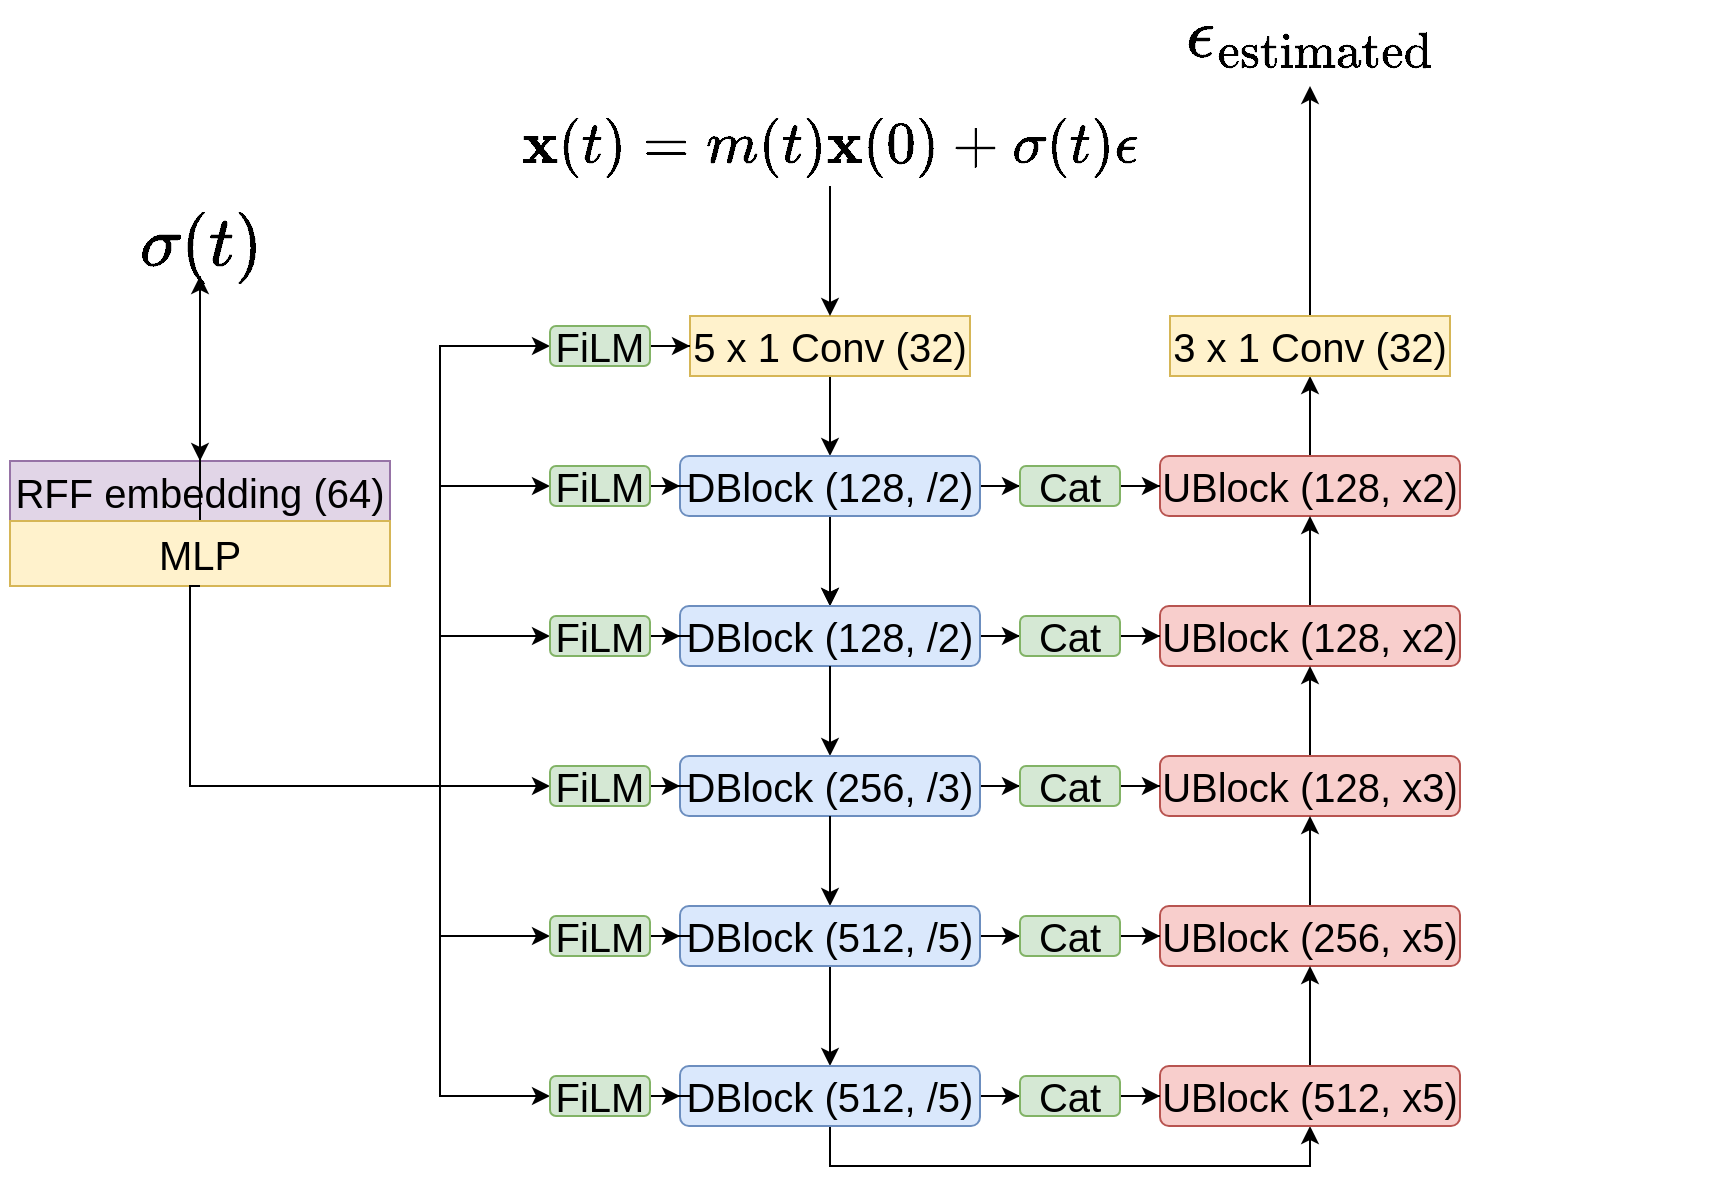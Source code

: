 <mxfile version="14.6.3" type="github">
  <diagram id="C5RBs43oDa-KdzZeNtuy" name="Page-1">
    <mxGraphModel dx="1577" dy="952" grid="1" gridSize="10" guides="1" tooltips="1" connect="1" arrows="1" fold="1" page="1" pageScale="1" pageWidth="827" pageHeight="1169" math="1" shadow="0">
      <root>
        <mxCell id="WIyWlLk6GJQsqaUBKTNV-0" />
        <mxCell id="WIyWlLk6GJQsqaUBKTNV-1" parent="WIyWlLk6GJQsqaUBKTNV-0" />
        <mxCell id="sPDVBLaamCeaX5s3TwPM-6" value="" style="edgeStyle=orthogonalEdgeStyle;rounded=0;orthogonalLoop=1;jettySize=auto;html=1;fontSize=20;" parent="WIyWlLk6GJQsqaUBKTNV-1" source="sPDVBLaamCeaX5s3TwPM-2" target="sPDVBLaamCeaX5s3TwPM-4" edge="1">
          <mxGeometry relative="1" as="geometry" />
        </mxCell>
        <mxCell id="sPDVBLaamCeaX5s3TwPM-2" value="5 x 1 Conv (32)" style="whiteSpace=wrap;html=1;fillColor=#fff2cc;strokeColor=#d6b656;fontSize=20;" parent="WIyWlLk6GJQsqaUBKTNV-1" vertex="1">
          <mxGeometry x="345" y="665" width="140" height="30" as="geometry" />
        </mxCell>
        <mxCell id="sPDVBLaamCeaX5s3TwPM-9" value="" style="edgeStyle=orthogonalEdgeStyle;rounded=0;orthogonalLoop=1;jettySize=auto;html=1;fontSize=20;" parent="WIyWlLk6GJQsqaUBKTNV-1" source="sPDVBLaamCeaX5s3TwPM-4" target="sPDVBLaamCeaX5s3TwPM-8" edge="1">
          <mxGeometry relative="1" as="geometry" />
        </mxCell>
        <mxCell id="sPDVBLaamCeaX5s3TwPM-10" value="" style="edgeStyle=orthogonalEdgeStyle;rounded=0;orthogonalLoop=1;jettySize=auto;html=1;fontSize=20;" parent="WIyWlLk6GJQsqaUBKTNV-1" source="sPDVBLaamCeaX5s3TwPM-4" target="sPDVBLaamCeaX5s3TwPM-8" edge="1">
          <mxGeometry relative="1" as="geometry" />
        </mxCell>
        <mxCell id="sPDVBLaamCeaX5s3TwPM-82" style="edgeStyle=orthogonalEdgeStyle;rounded=0;orthogonalLoop=1;jettySize=auto;html=1;entryX=0;entryY=0.5;entryDx=0;entryDy=0;fontSize=20;" parent="WIyWlLk6GJQsqaUBKTNV-1" source="sPDVBLaamCeaX5s3TwPM-4" target="sPDVBLaamCeaX5s3TwPM-75" edge="1">
          <mxGeometry relative="1" as="geometry" />
        </mxCell>
        <mxCell id="sPDVBLaamCeaX5s3TwPM-4" value="DBlock (128, /2)" style="rounded=1;whiteSpace=wrap;html=1;fillColor=#dae8fc;strokeColor=#6c8ebf;fontSize=20;" parent="WIyWlLk6GJQsqaUBKTNV-1" vertex="1">
          <mxGeometry x="340" y="735" width="150" height="30" as="geometry" />
        </mxCell>
        <mxCell id="sPDVBLaamCeaX5s3TwPM-80" style="edgeStyle=orthogonalEdgeStyle;rounded=0;orthogonalLoop=1;jettySize=auto;html=1;entryX=0;entryY=0.5;entryDx=0;entryDy=0;fontSize=20;" parent="WIyWlLk6GJQsqaUBKTNV-1" source="sPDVBLaamCeaX5s3TwPM-8" target="sPDVBLaamCeaX5s3TwPM-74" edge="1">
          <mxGeometry relative="1" as="geometry" />
        </mxCell>
        <mxCell id="sPDVBLaamCeaX5s3TwPM-8" value="DBlock (128, /2)" style="rounded=1;whiteSpace=wrap;html=1;fillColor=#dae8fc;strokeColor=#6c8ebf;fontSize=20;" parent="WIyWlLk6GJQsqaUBKTNV-1" vertex="1">
          <mxGeometry x="340" y="810" width="150" height="30" as="geometry" />
        </mxCell>
        <mxCell id="sPDVBLaamCeaX5s3TwPM-11" value="" style="edgeStyle=orthogonalEdgeStyle;rounded=0;orthogonalLoop=1;jettySize=auto;html=1;exitX=0.5;exitY=1;exitDx=0;exitDy=0;fontSize=20;" parent="WIyWlLk6GJQsqaUBKTNV-1" source="sPDVBLaamCeaX5s3TwPM-8" target="sPDVBLaamCeaX5s3TwPM-12" edge="1">
          <mxGeometry relative="1" as="geometry">
            <mxPoint x="400" y="875" as="sourcePoint" />
          </mxGeometry>
        </mxCell>
        <mxCell id="sPDVBLaamCeaX5s3TwPM-78" style="edgeStyle=orthogonalEdgeStyle;rounded=0;orthogonalLoop=1;jettySize=auto;html=1;entryX=0;entryY=0.5;entryDx=0;entryDy=0;fontSize=20;" parent="WIyWlLk6GJQsqaUBKTNV-1" source="sPDVBLaamCeaX5s3TwPM-12" target="sPDVBLaamCeaX5s3TwPM-73" edge="1">
          <mxGeometry relative="1" as="geometry" />
        </mxCell>
        <mxCell id="sPDVBLaamCeaX5s3TwPM-12" value="DBlock (256, /3)" style="rounded=1;whiteSpace=wrap;html=1;fillColor=#dae8fc;strokeColor=#6c8ebf;fontSize=20;" parent="WIyWlLk6GJQsqaUBKTNV-1" vertex="1">
          <mxGeometry x="340" y="885" width="150" height="30" as="geometry" />
        </mxCell>
        <mxCell id="sPDVBLaamCeaX5s3TwPM-13" value="" style="edgeStyle=orthogonalEdgeStyle;rounded=0;orthogonalLoop=1;jettySize=auto;html=1;fontSize=20;" parent="WIyWlLk6GJQsqaUBKTNV-1" source="sPDVBLaamCeaX5s3TwPM-12" target="sPDVBLaamCeaX5s3TwPM-14" edge="1">
          <mxGeometry relative="1" as="geometry">
            <mxPoint x="400" y="955" as="sourcePoint" />
            <Array as="points" />
          </mxGeometry>
        </mxCell>
        <mxCell id="sPDVBLaamCeaX5s3TwPM-17" value="" style="edgeStyle=orthogonalEdgeStyle;rounded=0;orthogonalLoop=1;jettySize=auto;html=1;fontSize=20;" parent="WIyWlLk6GJQsqaUBKTNV-1" source="sPDVBLaamCeaX5s3TwPM-14" target="sPDVBLaamCeaX5s3TwPM-16" edge="1">
          <mxGeometry relative="1" as="geometry" />
        </mxCell>
        <mxCell id="sPDVBLaamCeaX5s3TwPM-76" style="edgeStyle=orthogonalEdgeStyle;rounded=0;orthogonalLoop=1;jettySize=auto;html=1;entryX=0;entryY=0.5;entryDx=0;entryDy=0;fontSize=20;" parent="WIyWlLk6GJQsqaUBKTNV-1" source="sPDVBLaamCeaX5s3TwPM-14" target="sPDVBLaamCeaX5s3TwPM-72" edge="1">
          <mxGeometry relative="1" as="geometry" />
        </mxCell>
        <mxCell id="sPDVBLaamCeaX5s3TwPM-14" value="DBlock (512, /5)" style="rounded=1;whiteSpace=wrap;html=1;fillColor=#dae8fc;strokeColor=#6c8ebf;fontSize=20;" parent="WIyWlLk6GJQsqaUBKTNV-1" vertex="1">
          <mxGeometry x="340" y="960" width="150" height="30" as="geometry" />
        </mxCell>
        <mxCell id="sPDVBLaamCeaX5s3TwPM-62" style="edgeStyle=orthogonalEdgeStyle;rounded=0;orthogonalLoop=1;jettySize=auto;html=1;entryX=0.5;entryY=1;entryDx=0;entryDy=0;fontSize=20;exitX=0.5;exitY=1;exitDx=0;exitDy=0;" parent="WIyWlLk6GJQsqaUBKTNV-1" source="sPDVBLaamCeaX5s3TwPM-16" target="sPDVBLaamCeaX5s3TwPM-57" edge="1">
          <mxGeometry relative="1" as="geometry">
            <Array as="points">
              <mxPoint x="415" y="1090" />
              <mxPoint x="655" y="1090" />
            </Array>
          </mxGeometry>
        </mxCell>
        <mxCell id="sPDVBLaamCeaX5s3TwPM-64" style="edgeStyle=orthogonalEdgeStyle;rounded=0;orthogonalLoop=1;jettySize=auto;html=1;fontSize=20;" parent="WIyWlLk6GJQsqaUBKTNV-1" source="sPDVBLaamCeaX5s3TwPM-16" target="sPDVBLaamCeaX5s3TwPM-63" edge="1">
          <mxGeometry relative="1" as="geometry" />
        </mxCell>
        <mxCell id="sPDVBLaamCeaX5s3TwPM-16" value="DBlock (512, /5)" style="rounded=1;whiteSpace=wrap;html=1;fillColor=#dae8fc;strokeColor=#6c8ebf;fontSize=20;" parent="WIyWlLk6GJQsqaUBKTNV-1" vertex="1">
          <mxGeometry x="340" y="1040" width="150" height="30" as="geometry" />
        </mxCell>
        <mxCell id="sPDVBLaamCeaX5s3TwPM-18" value="&lt;font style=&quot;font-size: 20px;&quot;&gt;RFF embedding (64)&lt;/font&gt;" style="rounded=0;whiteSpace=wrap;html=1;fillColor=#e1d5e7;strokeColor=#9673a6;fontSize=20;" parent="WIyWlLk6GJQsqaUBKTNV-1" vertex="1">
          <mxGeometry x="5" y="737.5" width="190" height="30" as="geometry" />
        </mxCell>
        <mxCell id="07mqXIemjpvf2Ur7vXoQ-10" value="" style="edgeStyle=orthogonalEdgeStyle;rounded=0;orthogonalLoop=1;jettySize=auto;html=1;fontSize=20;" edge="1" parent="WIyWlLk6GJQsqaUBKTNV-1" source="sPDVBLaamCeaX5s3TwPM-19" target="07mqXIemjpvf2Ur7vXoQ-0">
          <mxGeometry relative="1" as="geometry" />
        </mxCell>
        <mxCell id="sPDVBLaamCeaX5s3TwPM-19" value="&lt;font style=&quot;font-size: 20px;&quot;&gt;MLP&lt;/font&gt;" style="rounded=0;whiteSpace=wrap;html=1;fillColor=#fff2cc;strokeColor=#d6b656;fontSize=20;" parent="WIyWlLk6GJQsqaUBKTNV-1" vertex="1">
          <mxGeometry x="5" y="767.5" width="190" height="32.5" as="geometry" />
        </mxCell>
        <mxCell id="sPDVBLaamCeaX5s3TwPM-90" style="edgeStyle=orthogonalEdgeStyle;rounded=0;orthogonalLoop=1;jettySize=auto;html=1;entryX=0;entryY=0.5;entryDx=0;entryDy=0;fontSize=20;" parent="WIyWlLk6GJQsqaUBKTNV-1" target="sPDVBLaamCeaX5s3TwPM-32" edge="1">
          <mxGeometry relative="1" as="geometry">
            <Array as="points">
              <mxPoint x="95" y="900" />
              <mxPoint x="220" y="900" />
              <mxPoint x="220" y="680" />
            </Array>
            <mxPoint x="95" y="842.5" as="sourcePoint" />
          </mxGeometry>
        </mxCell>
        <mxCell id="sPDVBLaamCeaX5s3TwPM-91" style="edgeStyle=orthogonalEdgeStyle;rounded=0;orthogonalLoop=1;jettySize=auto;html=1;entryX=0;entryY=0.5;entryDx=0;entryDy=0;fontSize=20;" parent="WIyWlLk6GJQsqaUBKTNV-1" target="sPDVBLaamCeaX5s3TwPM-36" edge="1">
          <mxGeometry relative="1" as="geometry">
            <Array as="points">
              <mxPoint x="95" y="900" />
              <mxPoint x="220" y="900" />
              <mxPoint x="220" y="750" />
            </Array>
            <mxPoint x="95" y="842.5" as="sourcePoint" />
          </mxGeometry>
        </mxCell>
        <mxCell id="sPDVBLaamCeaX5s3TwPM-92" style="edgeStyle=orthogonalEdgeStyle;rounded=0;orthogonalLoop=1;jettySize=auto;html=1;entryX=0;entryY=0.5;entryDx=0;entryDy=0;fontSize=20;" parent="WIyWlLk6GJQsqaUBKTNV-1" target="sPDVBLaamCeaX5s3TwPM-35" edge="1">
          <mxGeometry relative="1" as="geometry">
            <Array as="points">
              <mxPoint x="95" y="900" />
              <mxPoint x="220" y="900" />
              <mxPoint x="220" y="825" />
            </Array>
            <mxPoint x="95" y="842.5" as="sourcePoint" />
          </mxGeometry>
        </mxCell>
        <mxCell id="sPDVBLaamCeaX5s3TwPM-93" style="edgeStyle=orthogonalEdgeStyle;rounded=0;orthogonalLoop=1;jettySize=auto;html=1;entryX=0;entryY=0.5;entryDx=0;entryDy=0;fontSize=20;" parent="WIyWlLk6GJQsqaUBKTNV-1" target="sPDVBLaamCeaX5s3TwPM-34" edge="1">
          <mxGeometry relative="1" as="geometry">
            <Array as="points">
              <mxPoint x="95" y="900" />
            </Array>
            <mxPoint x="95" y="842.5" as="sourcePoint" />
          </mxGeometry>
        </mxCell>
        <mxCell id="sPDVBLaamCeaX5s3TwPM-94" style="edgeStyle=orthogonalEdgeStyle;rounded=0;orthogonalLoop=1;jettySize=auto;html=1;entryX=0;entryY=0.5;entryDx=0;entryDy=0;fontSize=20;" parent="WIyWlLk6GJQsqaUBKTNV-1" target="sPDVBLaamCeaX5s3TwPM-37" edge="1">
          <mxGeometry relative="1" as="geometry">
            <Array as="points">
              <mxPoint x="95" y="900" />
              <mxPoint x="220" y="900" />
              <mxPoint x="220" y="975" />
            </Array>
            <mxPoint x="95" y="842.5" as="sourcePoint" />
          </mxGeometry>
        </mxCell>
        <mxCell id="sPDVBLaamCeaX5s3TwPM-95" style="edgeStyle=orthogonalEdgeStyle;rounded=0;orthogonalLoop=1;jettySize=auto;html=1;entryX=0;entryY=0.5;entryDx=0;entryDy=0;exitX=0.5;exitY=1;exitDx=0;exitDy=0;fontSize=20;" parent="WIyWlLk6GJQsqaUBKTNV-1" source="sPDVBLaamCeaX5s3TwPM-19" target="sPDVBLaamCeaX5s3TwPM-38" edge="1">
          <mxGeometry relative="1" as="geometry">
            <Array as="points">
              <mxPoint x="95" y="800" />
              <mxPoint x="95" y="900" />
              <mxPoint x="220" y="900" />
              <mxPoint x="220" y="1055" />
            </Array>
            <mxPoint x="95" y="842.5" as="sourcePoint" />
          </mxGeometry>
        </mxCell>
        <mxCell id="sPDVBLaamCeaX5s3TwPM-45" style="edgeStyle=orthogonalEdgeStyle;rounded=0;orthogonalLoop=1;jettySize=auto;html=1;entryX=0;entryY=0.5;entryDx=0;entryDy=0;fontSize=20;" parent="WIyWlLk6GJQsqaUBKTNV-1" source="sPDVBLaamCeaX5s3TwPM-32" target="sPDVBLaamCeaX5s3TwPM-2" edge="1">
          <mxGeometry relative="1" as="geometry" />
        </mxCell>
        <mxCell id="sPDVBLaamCeaX5s3TwPM-32" value="FiLM" style="rounded=1;whiteSpace=wrap;html=1;fillColor=#d5e8d4;strokeColor=#82b366;fontSize=20;" parent="WIyWlLk6GJQsqaUBKTNV-1" vertex="1">
          <mxGeometry x="275" y="670" width="50" height="20" as="geometry" />
        </mxCell>
        <mxCell id="sPDVBLaamCeaX5s3TwPM-48" style="edgeStyle=orthogonalEdgeStyle;rounded=0;orthogonalLoop=1;jettySize=auto;html=1;fontSize=20;" parent="WIyWlLk6GJQsqaUBKTNV-1" source="sPDVBLaamCeaX5s3TwPM-34" target="sPDVBLaamCeaX5s3TwPM-12" edge="1">
          <mxGeometry relative="1" as="geometry" />
        </mxCell>
        <mxCell id="sPDVBLaamCeaX5s3TwPM-34" value="FiLM" style="rounded=1;whiteSpace=wrap;html=1;fillColor=#d5e8d4;strokeColor=#82b366;fontSize=20;" parent="WIyWlLk6GJQsqaUBKTNV-1" vertex="1">
          <mxGeometry x="275" y="890" width="50" height="20" as="geometry" />
        </mxCell>
        <mxCell id="sPDVBLaamCeaX5s3TwPM-47" style="edgeStyle=orthogonalEdgeStyle;rounded=0;orthogonalLoop=1;jettySize=auto;html=1;fontSize=20;" parent="WIyWlLk6GJQsqaUBKTNV-1" source="sPDVBLaamCeaX5s3TwPM-35" target="sPDVBLaamCeaX5s3TwPM-8" edge="1">
          <mxGeometry relative="1" as="geometry" />
        </mxCell>
        <mxCell id="sPDVBLaamCeaX5s3TwPM-35" value="FiLM" style="rounded=1;whiteSpace=wrap;html=1;fillColor=#d5e8d4;strokeColor=#82b366;fontSize=20;" parent="WIyWlLk6GJQsqaUBKTNV-1" vertex="1">
          <mxGeometry x="275" y="815" width="50" height="20" as="geometry" />
        </mxCell>
        <mxCell id="sPDVBLaamCeaX5s3TwPM-46" style="edgeStyle=orthogonalEdgeStyle;rounded=0;orthogonalLoop=1;jettySize=auto;html=1;fontSize=20;" parent="WIyWlLk6GJQsqaUBKTNV-1" source="sPDVBLaamCeaX5s3TwPM-36" target="sPDVBLaamCeaX5s3TwPM-4" edge="1">
          <mxGeometry relative="1" as="geometry" />
        </mxCell>
        <mxCell id="sPDVBLaamCeaX5s3TwPM-36" value="FiLM" style="rounded=1;whiteSpace=wrap;html=1;fillColor=#d5e8d4;strokeColor=#82b366;fontSize=20;" parent="WIyWlLk6GJQsqaUBKTNV-1" vertex="1">
          <mxGeometry x="275" y="740" width="50" height="20" as="geometry" />
        </mxCell>
        <mxCell id="sPDVBLaamCeaX5s3TwPM-49" style="edgeStyle=orthogonalEdgeStyle;rounded=0;orthogonalLoop=1;jettySize=auto;html=1;entryX=0;entryY=0.5;entryDx=0;entryDy=0;fontSize=20;" parent="WIyWlLk6GJQsqaUBKTNV-1" source="sPDVBLaamCeaX5s3TwPM-37" target="sPDVBLaamCeaX5s3TwPM-14" edge="1">
          <mxGeometry relative="1" as="geometry" />
        </mxCell>
        <mxCell id="sPDVBLaamCeaX5s3TwPM-37" value="FiLM" style="rounded=1;whiteSpace=wrap;html=1;fillColor=#d5e8d4;strokeColor=#82b366;fontSize=20;" parent="WIyWlLk6GJQsqaUBKTNV-1" vertex="1">
          <mxGeometry x="275" y="965" width="50" height="20" as="geometry" />
        </mxCell>
        <mxCell id="sPDVBLaamCeaX5s3TwPM-50" style="edgeStyle=orthogonalEdgeStyle;rounded=0;orthogonalLoop=1;jettySize=auto;html=1;entryX=0;entryY=0.5;entryDx=0;entryDy=0;fontSize=20;" parent="WIyWlLk6GJQsqaUBKTNV-1" source="sPDVBLaamCeaX5s3TwPM-38" target="sPDVBLaamCeaX5s3TwPM-16" edge="1">
          <mxGeometry relative="1" as="geometry" />
        </mxCell>
        <mxCell id="sPDVBLaamCeaX5s3TwPM-38" value="FiLM" style="rounded=1;whiteSpace=wrap;html=1;fillColor=#d5e8d4;strokeColor=#82b366;fontSize=20;" parent="WIyWlLk6GJQsqaUBKTNV-1" vertex="1">
          <mxGeometry x="275" y="1045" width="50" height="20" as="geometry" />
        </mxCell>
        <mxCell id="sPDVBLaamCeaX5s3TwPM-85" style="edgeStyle=orthogonalEdgeStyle;rounded=0;orthogonalLoop=1;jettySize=auto;html=1;entryX=0.5;entryY=1;entryDx=0;entryDy=0;fontSize=20;" parent="WIyWlLk6GJQsqaUBKTNV-1" source="sPDVBLaamCeaX5s3TwPM-53" target="sPDVBLaamCeaX5s3TwPM-84" edge="1">
          <mxGeometry relative="1" as="geometry" />
        </mxCell>
        <mxCell id="sPDVBLaamCeaX5s3TwPM-53" value="UBlock (128, x2)" style="rounded=1;whiteSpace=wrap;html=1;fillColor=#f8cecc;strokeColor=#b85450;fontSize=20;" parent="WIyWlLk6GJQsqaUBKTNV-1" vertex="1">
          <mxGeometry x="580" y="735" width="150" height="30" as="geometry" />
        </mxCell>
        <mxCell id="sPDVBLaamCeaX5s3TwPM-61" style="edgeStyle=orthogonalEdgeStyle;rounded=0;orthogonalLoop=1;jettySize=auto;html=1;fontSize=20;" parent="WIyWlLk6GJQsqaUBKTNV-1" source="sPDVBLaamCeaX5s3TwPM-54" target="sPDVBLaamCeaX5s3TwPM-53" edge="1">
          <mxGeometry relative="1" as="geometry" />
        </mxCell>
        <mxCell id="sPDVBLaamCeaX5s3TwPM-54" value="UBlock (128, x2)" style="rounded=1;whiteSpace=wrap;html=1;fillColor=#f8cecc;strokeColor=#b85450;fontSize=20;" parent="WIyWlLk6GJQsqaUBKTNV-1" vertex="1">
          <mxGeometry x="580" y="810" width="150" height="30" as="geometry" />
        </mxCell>
        <mxCell id="sPDVBLaamCeaX5s3TwPM-60" style="edgeStyle=orthogonalEdgeStyle;rounded=0;orthogonalLoop=1;jettySize=auto;html=1;entryX=0.5;entryY=1;entryDx=0;entryDy=0;fontSize=20;" parent="WIyWlLk6GJQsqaUBKTNV-1" source="sPDVBLaamCeaX5s3TwPM-55" target="sPDVBLaamCeaX5s3TwPM-54" edge="1">
          <mxGeometry relative="1" as="geometry" />
        </mxCell>
        <mxCell id="sPDVBLaamCeaX5s3TwPM-55" value="UBlock (128, x3)" style="rounded=1;whiteSpace=wrap;html=1;fillColor=#f8cecc;strokeColor=#b85450;fontSize=20;" parent="WIyWlLk6GJQsqaUBKTNV-1" vertex="1">
          <mxGeometry x="580" y="885" width="150" height="30" as="geometry" />
        </mxCell>
        <mxCell id="sPDVBLaamCeaX5s3TwPM-59" style="edgeStyle=orthogonalEdgeStyle;rounded=0;orthogonalLoop=1;jettySize=auto;html=1;entryX=0.5;entryY=1;entryDx=0;entryDy=0;fontSize=20;" parent="WIyWlLk6GJQsqaUBKTNV-1" source="sPDVBLaamCeaX5s3TwPM-56" target="sPDVBLaamCeaX5s3TwPM-55" edge="1">
          <mxGeometry relative="1" as="geometry" />
        </mxCell>
        <mxCell id="sPDVBLaamCeaX5s3TwPM-56" value="UBlock (256, x5)" style="rounded=1;whiteSpace=wrap;html=1;fillColor=#f8cecc;strokeColor=#b85450;fontSize=20;" parent="WIyWlLk6GJQsqaUBKTNV-1" vertex="1">
          <mxGeometry x="580" y="960" width="150" height="30" as="geometry" />
        </mxCell>
        <mxCell id="sPDVBLaamCeaX5s3TwPM-58" style="edgeStyle=orthogonalEdgeStyle;rounded=0;orthogonalLoop=1;jettySize=auto;html=1;entryX=0.5;entryY=1;entryDx=0;entryDy=0;fontSize=20;" parent="WIyWlLk6GJQsqaUBKTNV-1" source="sPDVBLaamCeaX5s3TwPM-57" target="sPDVBLaamCeaX5s3TwPM-56" edge="1">
          <mxGeometry relative="1" as="geometry" />
        </mxCell>
        <mxCell id="sPDVBLaamCeaX5s3TwPM-57" value="UBlock (512, x5)" style="rounded=1;whiteSpace=wrap;html=1;fillColor=#f8cecc;strokeColor=#b85450;fontSize=20;" parent="WIyWlLk6GJQsqaUBKTNV-1" vertex="1">
          <mxGeometry x="580" y="1040" width="150" height="30" as="geometry" />
        </mxCell>
        <mxCell id="sPDVBLaamCeaX5s3TwPM-65" style="edgeStyle=orthogonalEdgeStyle;rounded=0;orthogonalLoop=1;jettySize=auto;html=1;fontSize=20;" parent="WIyWlLk6GJQsqaUBKTNV-1" source="sPDVBLaamCeaX5s3TwPM-63" target="sPDVBLaamCeaX5s3TwPM-57" edge="1">
          <mxGeometry relative="1" as="geometry" />
        </mxCell>
        <mxCell id="sPDVBLaamCeaX5s3TwPM-63" value="Cat" style="rounded=1;whiteSpace=wrap;html=1;fillColor=#d5e8d4;strokeColor=#82b366;fontSize=20;" parent="WIyWlLk6GJQsqaUBKTNV-1" vertex="1">
          <mxGeometry x="510" y="1045" width="50" height="20" as="geometry" />
        </mxCell>
        <mxCell id="sPDVBLaamCeaX5s3TwPM-77" style="edgeStyle=orthogonalEdgeStyle;rounded=0;orthogonalLoop=1;jettySize=auto;html=1;fontSize=20;" parent="WIyWlLk6GJQsqaUBKTNV-1" source="sPDVBLaamCeaX5s3TwPM-72" target="sPDVBLaamCeaX5s3TwPM-56" edge="1">
          <mxGeometry relative="1" as="geometry" />
        </mxCell>
        <mxCell id="sPDVBLaamCeaX5s3TwPM-72" value="Cat" style="rounded=1;whiteSpace=wrap;html=1;fillColor=#d5e8d4;strokeColor=#82b366;fontSize=20;" parent="WIyWlLk6GJQsqaUBKTNV-1" vertex="1">
          <mxGeometry x="510" y="965" width="50" height="20" as="geometry" />
        </mxCell>
        <mxCell id="sPDVBLaamCeaX5s3TwPM-79" style="edgeStyle=orthogonalEdgeStyle;rounded=0;orthogonalLoop=1;jettySize=auto;html=1;fontSize=20;" parent="WIyWlLk6GJQsqaUBKTNV-1" source="sPDVBLaamCeaX5s3TwPM-73" target="sPDVBLaamCeaX5s3TwPM-55" edge="1">
          <mxGeometry relative="1" as="geometry" />
        </mxCell>
        <mxCell id="sPDVBLaamCeaX5s3TwPM-73" value="Cat" style="rounded=1;whiteSpace=wrap;html=1;fillColor=#d5e8d4;strokeColor=#82b366;fontSize=20;" parent="WIyWlLk6GJQsqaUBKTNV-1" vertex="1">
          <mxGeometry x="510" y="890" width="50" height="20" as="geometry" />
        </mxCell>
        <mxCell id="sPDVBLaamCeaX5s3TwPM-81" style="edgeStyle=orthogonalEdgeStyle;rounded=0;orthogonalLoop=1;jettySize=auto;html=1;entryX=0;entryY=0.5;entryDx=0;entryDy=0;fontSize=20;" parent="WIyWlLk6GJQsqaUBKTNV-1" source="sPDVBLaamCeaX5s3TwPM-74" target="sPDVBLaamCeaX5s3TwPM-54" edge="1">
          <mxGeometry relative="1" as="geometry" />
        </mxCell>
        <mxCell id="sPDVBLaamCeaX5s3TwPM-74" value="Cat" style="rounded=1;whiteSpace=wrap;html=1;fillColor=#d5e8d4;strokeColor=#82b366;fontSize=20;" parent="WIyWlLk6GJQsqaUBKTNV-1" vertex="1">
          <mxGeometry x="510" y="815" width="50" height="20" as="geometry" />
        </mxCell>
        <mxCell id="sPDVBLaamCeaX5s3TwPM-83" style="edgeStyle=orthogonalEdgeStyle;rounded=0;orthogonalLoop=1;jettySize=auto;html=1;fontSize=20;" parent="WIyWlLk6GJQsqaUBKTNV-1" source="sPDVBLaamCeaX5s3TwPM-75" target="sPDVBLaamCeaX5s3TwPM-53" edge="1">
          <mxGeometry relative="1" as="geometry" />
        </mxCell>
        <mxCell id="sPDVBLaamCeaX5s3TwPM-75" value="Cat" style="rounded=1;whiteSpace=wrap;html=1;fillColor=#d5e8d4;strokeColor=#82b366;fontSize=20;" parent="WIyWlLk6GJQsqaUBKTNV-1" vertex="1">
          <mxGeometry x="510" y="740" width="50" height="20" as="geometry" />
        </mxCell>
        <mxCell id="07mqXIemjpvf2Ur7vXoQ-9" style="edgeStyle=orthogonalEdgeStyle;rounded=0;orthogonalLoop=1;jettySize=auto;html=1;entryX=0.5;entryY=1.333;entryDx=0;entryDy=0;entryPerimeter=0;fontSize=20;" edge="1" parent="WIyWlLk6GJQsqaUBKTNV-1" source="sPDVBLaamCeaX5s3TwPM-84" target="07mqXIemjpvf2Ur7vXoQ-2">
          <mxGeometry relative="1" as="geometry" />
        </mxCell>
        <mxCell id="sPDVBLaamCeaX5s3TwPM-84" value="3 x 1 Conv (32)" style="whiteSpace=wrap;html=1;fillColor=#fff2cc;strokeColor=#d6b656;fontSize=20;" parent="WIyWlLk6GJQsqaUBKTNV-1" vertex="1">
          <mxGeometry x="585" y="665" width="140" height="30" as="geometry" />
        </mxCell>
        <mxCell id="07mqXIemjpvf2Ur7vXoQ-4" style="edgeStyle=orthogonalEdgeStyle;rounded=0;orthogonalLoop=1;jettySize=auto;html=1;entryX=0.5;entryY=0;entryDx=0;entryDy=0;" edge="1" parent="WIyWlLk6GJQsqaUBKTNV-1" source="07mqXIemjpvf2Ur7vXoQ-0" target="sPDVBLaamCeaX5s3TwPM-18">
          <mxGeometry relative="1" as="geometry" />
        </mxCell>
        <mxCell id="07mqXIemjpvf2Ur7vXoQ-0" value="&lt;font style=&quot;font-size: 30px&quot;&gt;$$\sigma(t)$$&lt;/font&gt;" style="text;html=1;align=center;verticalAlign=middle;resizable=0;points=[];autosize=1;strokeColor=none;" vertex="1" parent="WIyWlLk6GJQsqaUBKTNV-1">
          <mxGeometry y="615" width="200" height="30" as="geometry" />
        </mxCell>
        <mxCell id="07mqXIemjpvf2Ur7vXoQ-7" style="edgeStyle=orthogonalEdgeStyle;rounded=0;orthogonalLoop=1;jettySize=auto;html=1;fontSize=20;entryX=0.5;entryY=0;entryDx=0;entryDy=0;" edge="1" parent="WIyWlLk6GJQsqaUBKTNV-1" source="07mqXIemjpvf2Ur7vXoQ-1" target="sPDVBLaamCeaX5s3TwPM-2">
          <mxGeometry relative="1" as="geometry">
            <mxPoint x="390" y="650" as="targetPoint" />
          </mxGeometry>
        </mxCell>
        <mxCell id="07mqXIemjpvf2Ur7vXoQ-1" value="&lt;font style=&quot;font-size: 25px&quot;&gt;$$\mathbf{x}(t) = m(t)\mathbf{x}&lt;br&gt;(0) + \sigma(t) \epsilon$$&lt;/font&gt;" style="text;html=1;align=center;verticalAlign=middle;resizable=0;points=[];autosize=1;strokeColor=none;" vertex="1" parent="WIyWlLk6GJQsqaUBKTNV-1">
          <mxGeometry x="235" y="560" width="360" height="40" as="geometry" />
        </mxCell>
        <mxCell id="07mqXIemjpvf2Ur7vXoQ-2" value="&lt;font style=&quot;font-size: 30px&quot;&gt;$$\epsilon_\text{estimated}$$&lt;/font&gt;" style="text;html=1;align=center;verticalAlign=middle;resizable=0;points=[];autosize=1;strokeColor=none;" vertex="1" parent="WIyWlLk6GJQsqaUBKTNV-1">
          <mxGeometry x="450" y="510" width="410" height="30" as="geometry" />
        </mxCell>
        <mxCell id="07mqXIemjpvf2Ur7vXoQ-6" style="edgeStyle=orthogonalEdgeStyle;rounded=0;orthogonalLoop=1;jettySize=auto;html=1;exitX=0.5;exitY=1;exitDx=0;exitDy=0;fontSize=20;" edge="1" parent="WIyWlLk6GJQsqaUBKTNV-1" source="sPDVBLaamCeaX5s3TwPM-73" target="sPDVBLaamCeaX5s3TwPM-73">
          <mxGeometry relative="1" as="geometry" />
        </mxCell>
      </root>
    </mxGraphModel>
  </diagram>
</mxfile>
